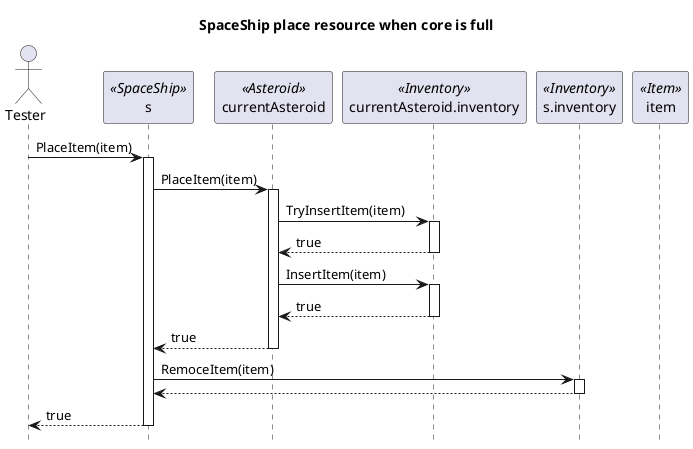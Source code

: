 @startuml
hide footbox
title SpaceShip place resource when core is full

actor Tester as Tester

participant s as s <<SpaceShip>>
participant currentAsteroid as currentAsteroid <<Asteroid>>
participant currentAsteroid.inventory as currentAsteroid.inventory <<Inventory>>
participant s.inventory as s.inventory <<Inventory>>
participant item as item <<Item>>

Tester -> s : PlaceItem(item)
activate s

s -> currentAsteroid ++: PlaceItem(item)

currentAsteroid -> currentAsteroid.inventory ++: TryInsertItem(item)

currentAsteroid.inventory --> currentAsteroid --: true

currentAsteroid -> currentAsteroid.inventory ++: InsertItem(item)

currentAsteroid.inventory --> currentAsteroid --: true

currentAsteroid --> s --: true

s -> s.inventory ++: RemoceItem(item)

s.inventory --> s --

s--> Tester : true
deactivate s
@enduml

